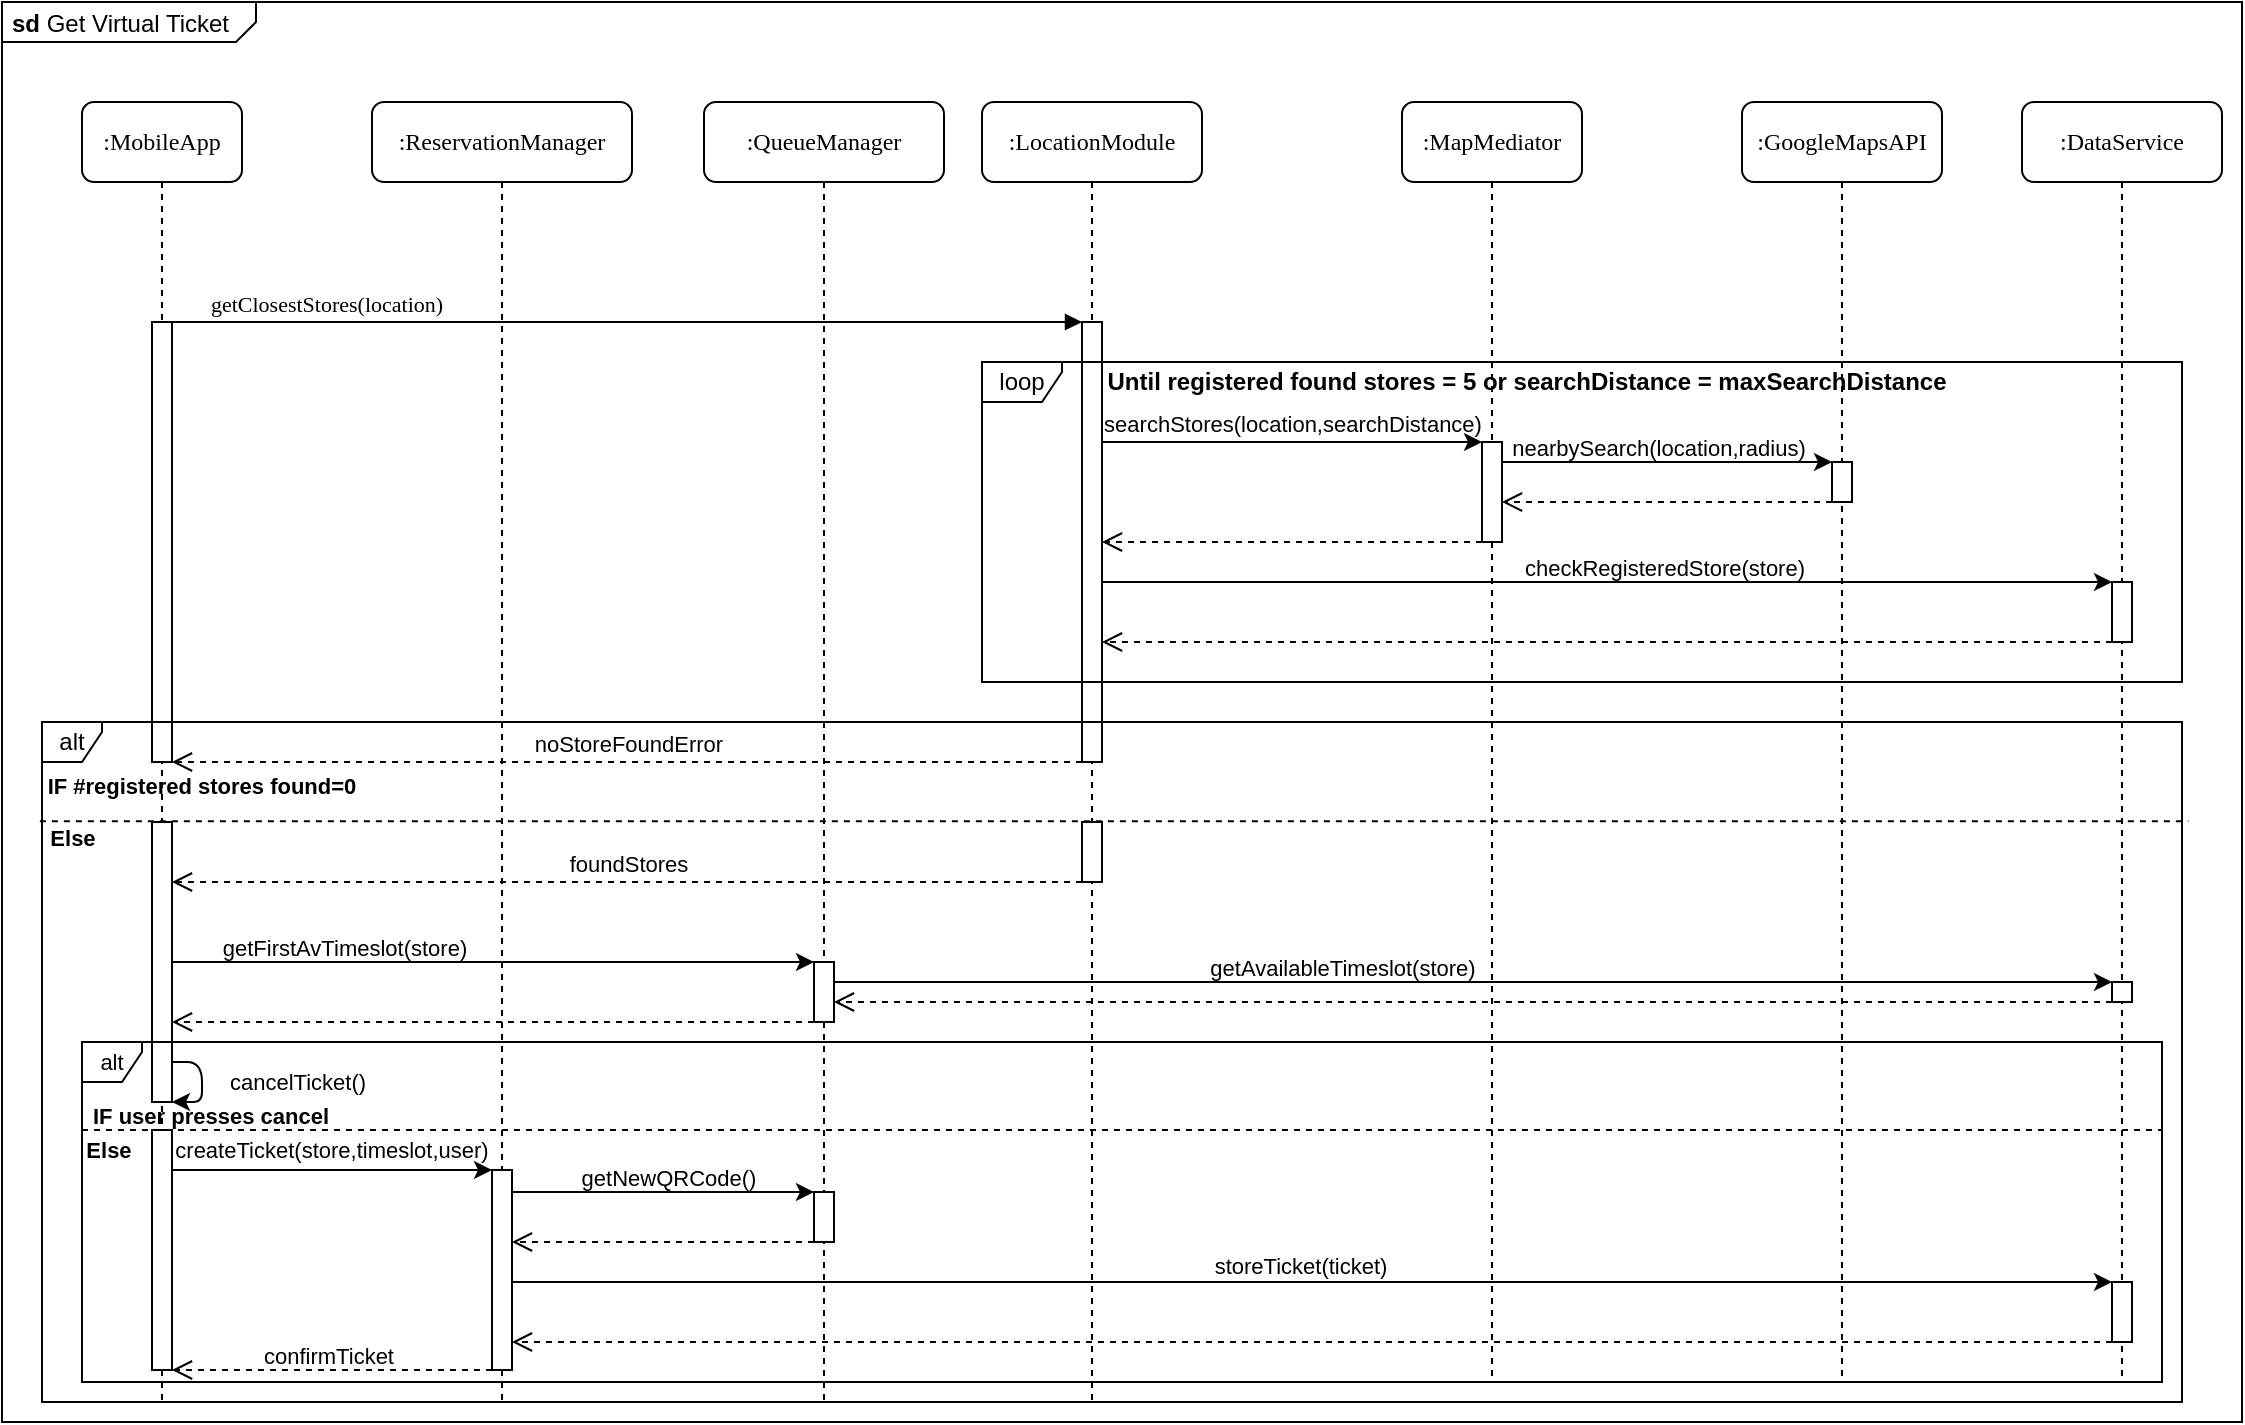 <mxfile version="14.1.8" type="device"><diagram name="Page-1" id="13e1069c-82ec-6db2-03f1-153e76fe0fe0"><mxGraphModel dx="2305" dy="696" grid="1" gridSize="10" guides="1" tooltips="1" connect="1" arrows="1" fold="1" page="1" pageScale="1" pageWidth="1100" pageHeight="850" background="#ffffff" math="0" shadow="0"><root><mxCell id="0"/><mxCell id="1" parent="0"/><mxCell id="2BaxftpiBd9OJ2vIf-sX-2" value="&lt;p style=&quot;margin: 0px ; margin-top: 4px ; margin-left: 5px ; text-align: left&quot;&gt;&lt;b&gt;sd&lt;/b&gt;&amp;nbsp;Get Virtual Ticket&lt;/p&gt;" style="html=1;shape=mxgraph.sysml.package;overflow=fill;labelX=127.74;align=left;spacingLeft=5;verticalAlign=top;spacingTop=-3;" parent="1" vertex="1"><mxGeometry x="-10" y="30" width="1120" height="710" as="geometry"/></mxCell><mxCell id="Kjj-f9gz36GSLxjsLu7W-49" value="" style="endArrow=none;dashed=1;html=1;fontSize=11;exitX=0;exitY=0;exitDx=0;exitDy=0;" parent="1" edge="1"><mxGeometry width="50" height="50" relative="1" as="geometry"><mxPoint x="30" y="594" as="sourcePoint"/><mxPoint x="1070" y="594" as="targetPoint"/></mxGeometry></mxCell><mxCell id="7baba1c4bc27f4b0-2" value=":ReservationManager" style="shape=umlLifeline;perimeter=lifelinePerimeter;whiteSpace=wrap;html=1;container=1;collapsible=0;recursiveResize=0;outlineConnect=0;rounded=1;shadow=0;comic=0;labelBackgroundColor=none;strokeWidth=1;fontFamily=Verdana;fontSize=12;align=center;" parent="1" vertex="1"><mxGeometry x="175" y="80" width="130" height="650" as="geometry"/></mxCell><mxCell id="Kjj-f9gz36GSLxjsLu7W-51" value="" style="html=1;points=[];perimeter=orthogonalPerimeter;rounded=0;shadow=0;comic=0;labelBackgroundColor=none;strokeWidth=1;fontFamily=Verdana;fontSize=12;align=center;" parent="7baba1c4bc27f4b0-2" vertex="1"><mxGeometry x="60" y="534" width="10" height="100" as="geometry"/></mxCell><mxCell id="7baba1c4bc27f4b0-3" value=":QueueManager" style="shape=umlLifeline;perimeter=lifelinePerimeter;whiteSpace=wrap;html=1;container=1;collapsible=0;recursiveResize=0;outlineConnect=0;rounded=1;shadow=0;comic=0;labelBackgroundColor=none;strokeWidth=1;fontFamily=Verdana;fontSize=12;align=center;" parent="1" vertex="1"><mxGeometry x="341" y="80" width="120" height="650" as="geometry"/></mxCell><mxCell id="Kjj-f9gz36GSLxjsLu7W-35" value="" style="html=1;points=[];perimeter=orthogonalPerimeter;rounded=0;shadow=0;comic=0;labelBackgroundColor=none;strokeWidth=1;fontFamily=Verdana;fontSize=12;align=center;" parent="7baba1c4bc27f4b0-3" vertex="1"><mxGeometry x="55" y="430" width="10" height="30" as="geometry"/></mxCell><mxCell id="Kjj-f9gz36GSLxjsLu7W-53" value="" style="html=1;points=[];perimeter=orthogonalPerimeter;rounded=0;shadow=0;comic=0;labelBackgroundColor=none;strokeWidth=1;fontFamily=Verdana;fontSize=12;align=center;" parent="7baba1c4bc27f4b0-3" vertex="1"><mxGeometry x="55" y="545" width="10" height="25" as="geometry"/></mxCell><mxCell id="7baba1c4bc27f4b0-4" value=":LocationModule" style="shape=umlLifeline;perimeter=lifelinePerimeter;whiteSpace=wrap;html=1;container=1;collapsible=0;recursiveResize=0;outlineConnect=0;rounded=1;shadow=0;comic=0;labelBackgroundColor=none;strokeWidth=1;fontFamily=Verdana;fontSize=12;align=center;" parent="1" vertex="1"><mxGeometry x="480" y="80" width="110" height="650" as="geometry"/></mxCell><mxCell id="Kjj-f9gz36GSLxjsLu7W-1" value="" style="html=1;points=[];perimeter=orthogonalPerimeter;rounded=0;shadow=0;comic=0;labelBackgroundColor=none;strokeWidth=1;fontFamily=Verdana;fontSize=12;align=center;" parent="7baba1c4bc27f4b0-4" vertex="1"><mxGeometry x="50" y="110" width="10" height="220" as="geometry"/></mxCell><mxCell id="7j1PJ6Efpl6VkVRw9Cbf-1" value="" style="html=1;points=[];perimeter=orthogonalPerimeter;rounded=0;shadow=0;comic=0;labelBackgroundColor=none;strokeWidth=1;fontFamily=Verdana;fontSize=12;align=center;" parent="7baba1c4bc27f4b0-4" vertex="1"><mxGeometry x="50" y="360" width="10" height="30" as="geometry"/></mxCell><mxCell id="7baba1c4bc27f4b0-5" value=":MapMediator" style="shape=umlLifeline;perimeter=lifelinePerimeter;whiteSpace=wrap;html=1;container=1;collapsible=0;recursiveResize=0;outlineConnect=0;rounded=1;shadow=0;comic=0;labelBackgroundColor=none;strokeWidth=1;fontFamily=Verdana;fontSize=12;align=center;" parent="1" vertex="1"><mxGeometry x="690" y="80" width="90" height="640" as="geometry"/></mxCell><mxCell id="Kjj-f9gz36GSLxjsLu7W-6" value="" style="html=1;points=[];perimeter=orthogonalPerimeter;rounded=0;shadow=0;comic=0;labelBackgroundColor=none;strokeWidth=1;fontFamily=Verdana;fontSize=12;align=center;" parent="7baba1c4bc27f4b0-5" vertex="1"><mxGeometry x="40" y="170" width="10" height="50" as="geometry"/></mxCell><mxCell id="7baba1c4bc27f4b0-6" value=":GoogleMapsAPI" style="shape=umlLifeline;perimeter=lifelinePerimeter;whiteSpace=wrap;html=1;container=1;collapsible=0;recursiveResize=0;outlineConnect=0;rounded=1;shadow=0;comic=0;labelBackgroundColor=none;strokeWidth=1;fontFamily=Verdana;fontSize=12;align=center;" parent="1" vertex="1"><mxGeometry x="860" y="80" width="100" height="640" as="geometry"/></mxCell><mxCell id="Kjj-f9gz36GSLxjsLu7W-9" value="" style="html=1;points=[];perimeter=orthogonalPerimeter;rounded=0;shadow=0;comic=0;labelBackgroundColor=none;strokeWidth=1;fontFamily=Verdana;fontSize=12;align=center;" parent="7baba1c4bc27f4b0-6" vertex="1"><mxGeometry x="45" y="180" width="10" height="20" as="geometry"/></mxCell><mxCell id="7baba1c4bc27f4b0-7" value=":DataService" style="shape=umlLifeline;perimeter=lifelinePerimeter;whiteSpace=wrap;html=1;container=1;collapsible=0;recursiveResize=0;outlineConnect=0;rounded=1;shadow=0;comic=0;labelBackgroundColor=none;strokeWidth=1;fontFamily=Verdana;fontSize=12;align=center;" parent="1" vertex="1"><mxGeometry x="1000" y="80" width="100" height="640" as="geometry"/></mxCell><mxCell id="Kjj-f9gz36GSLxjsLu7W-15" value="" style="html=1;points=[];perimeter=orthogonalPerimeter;rounded=0;shadow=0;comic=0;labelBackgroundColor=none;strokeWidth=1;fontFamily=Verdana;fontSize=12;align=center;" parent="7baba1c4bc27f4b0-7" vertex="1"><mxGeometry x="45" y="240" width="10" height="30" as="geometry"/></mxCell><mxCell id="Kjj-f9gz36GSLxjsLu7W-75" value="" style="html=1;points=[];perimeter=orthogonalPerimeter;rounded=0;shadow=0;comic=0;labelBackgroundColor=none;strokeWidth=1;fontFamily=Verdana;fontSize=12;align=center;" parent="7baba1c4bc27f4b0-7" vertex="1"><mxGeometry x="45" y="440" width="10" height="10" as="geometry"/></mxCell><mxCell id="7baba1c4bc27f4b0-8" value=":MobileApp" style="shape=umlLifeline;perimeter=lifelinePerimeter;whiteSpace=wrap;html=1;container=1;collapsible=0;recursiveResize=0;outlineConnect=0;rounded=1;shadow=0;comic=0;labelBackgroundColor=none;strokeWidth=1;fontFamily=Verdana;fontSize=12;align=center;" parent="1" vertex="1"><mxGeometry x="30" y="80" width="80" height="650" as="geometry"/></mxCell><mxCell id="7baba1c4bc27f4b0-9" value="" style="html=1;points=[];perimeter=orthogonalPerimeter;rounded=0;shadow=0;comic=0;labelBackgroundColor=none;strokeWidth=1;fontFamily=Verdana;fontSize=12;align=center;" parent="7baba1c4bc27f4b0-8" vertex="1"><mxGeometry x="35" y="110" width="10" height="220" as="geometry"/></mxCell><mxCell id="Kjj-f9gz36GSLxjsLu7W-30" value="" style="html=1;points=[];perimeter=orthogonalPerimeter;rounded=0;shadow=0;comic=0;labelBackgroundColor=none;strokeWidth=1;fontFamily=Verdana;fontSize=12;align=center;" parent="7baba1c4bc27f4b0-8" vertex="1"><mxGeometry x="35" y="360" width="10" height="140" as="geometry"/></mxCell><mxCell id="Kjj-f9gz36GSLxjsLu7W-52" value="" style="html=1;points=[];perimeter=orthogonalPerimeter;rounded=0;shadow=0;comic=0;labelBackgroundColor=none;strokeWidth=1;fontFamily=Verdana;fontSize=12;align=center;" parent="7baba1c4bc27f4b0-8" vertex="1"><mxGeometry x="35" y="514" width="10" height="120" as="geometry"/></mxCell><mxCell id="7j1PJ6Efpl6VkVRw9Cbf-2" value="" style="endArrow=classic;html=1;" parent="7baba1c4bc27f4b0-8" edge="1"><mxGeometry width="50" height="50" relative="1" as="geometry"><mxPoint x="45" y="480" as="sourcePoint"/><mxPoint x="45" y="500" as="targetPoint"/><Array as="points"><mxPoint x="60" y="480"/><mxPoint x="60" y="500"/></Array></mxGeometry></mxCell><mxCell id="7baba1c4bc27f4b0-14" value="getClosestStores(location)" style="html=1;verticalAlign=bottom;endArrow=block;labelBackgroundColor=none;fontFamily=Verdana;fontSize=11;edgeStyle=elbowEdgeStyle;elbow=vertical;" parent="1" source="7baba1c4bc27f4b0-9" target="Kjj-f9gz36GSLxjsLu7W-1" edge="1"><mxGeometry x="-0.663" relative="1" as="geometry"><mxPoint x="230" y="190" as="sourcePoint"/><mxPoint x="530" y="190" as="targetPoint"/><Array as="points"><mxPoint x="503" y="190"/><mxPoint x="653" y="200"/></Array><mxPoint as="offset"/></mxGeometry></mxCell><mxCell id="Kjj-f9gz36GSLxjsLu7W-4" value="Until registered found stores = 5 or searchDistance = maxSearchDistance" style="text;html=1;strokeColor=none;fillColor=none;align=center;verticalAlign=middle;whiteSpace=wrap;rounded=0;fontStyle=1" parent="1" vertex="1"><mxGeometry x="530" y="210" width="445" height="20" as="geometry"/></mxCell><mxCell id="Kjj-f9gz36GSLxjsLu7W-7" style="edgeStyle=orthogonalEdgeStyle;rounded=0;orthogonalLoop=1;jettySize=auto;html=1;" parent="1" source="Kjj-f9gz36GSLxjsLu7W-1" target="Kjj-f9gz36GSLxjsLu7W-6" edge="1"><mxGeometry relative="1" as="geometry"><Array as="points"><mxPoint x="600" y="250"/><mxPoint x="600" y="250"/></Array></mxGeometry></mxCell><mxCell id="Kjj-f9gz36GSLxjsLu7W-8" value="searchStores(location,searchDistance)" style="edgeLabel;html=1;align=center;verticalAlign=middle;resizable=0;points=[];labelBackgroundColor=none;fontSize=11;" parent="Kjj-f9gz36GSLxjsLu7W-7" vertex="1" connectable="0"><mxGeometry x="0.333" y="-1" relative="1" as="geometry"><mxPoint x="-31.33" y="-10" as="offset"/></mxGeometry></mxCell><mxCell id="Kjj-f9gz36GSLxjsLu7W-10" style="edgeStyle=orthogonalEdgeStyle;rounded=0;orthogonalLoop=1;jettySize=auto;html=1;" parent="1" source="Kjj-f9gz36GSLxjsLu7W-6" target="Kjj-f9gz36GSLxjsLu7W-9" edge="1"><mxGeometry relative="1" as="geometry"><Array as="points"><mxPoint x="840" y="260"/><mxPoint x="840" y="260"/></Array></mxGeometry></mxCell><mxCell id="Kjj-f9gz36GSLxjsLu7W-11" value="nearbySearch(location,radius)" style="edgeLabel;html=1;align=center;verticalAlign=middle;resizable=0;points=[];labelBackgroundColor=none;fontSize=11;" parent="Kjj-f9gz36GSLxjsLu7W-10" vertex="1" connectable="0"><mxGeometry x="-0.22" y="-1" relative="1" as="geometry"><mxPoint x="13.17" y="-8" as="offset"/></mxGeometry></mxCell><mxCell id="Kjj-f9gz36GSLxjsLu7W-12" value="" style="html=1;verticalAlign=bottom;endArrow=open;dashed=1;endSize=8;" parent="1" source="Kjj-f9gz36GSLxjsLu7W-9" target="Kjj-f9gz36GSLxjsLu7W-6" edge="1"><mxGeometry relative="1" as="geometry"><mxPoint x="850" y="280" as="sourcePoint"/><mxPoint x="770" y="280" as="targetPoint"/><Array as="points"><mxPoint x="840" y="280"/></Array></mxGeometry></mxCell><mxCell id="Kjj-f9gz36GSLxjsLu7W-13" value="" style="html=1;verticalAlign=bottom;endArrow=open;dashed=1;endSize=8;" parent="1" source="Kjj-f9gz36GSLxjsLu7W-6" target="Kjj-f9gz36GSLxjsLu7W-1" edge="1"><mxGeometry relative="1" as="geometry"><mxPoint x="710" y="300" as="sourcePoint"/><mxPoint x="630" y="300" as="targetPoint"/><Array as="points"><mxPoint x="640" y="300"/></Array></mxGeometry></mxCell><mxCell id="Kjj-f9gz36GSLxjsLu7W-16" style="edgeStyle=orthogonalEdgeStyle;rounded=0;orthogonalLoop=1;jettySize=auto;html=1;" parent="1" source="Kjj-f9gz36GSLxjsLu7W-1" target="Kjj-f9gz36GSLxjsLu7W-15" edge="1"><mxGeometry relative="1" as="geometry"><Array as="points"><mxPoint x="790" y="320"/><mxPoint x="790" y="320"/></Array></mxGeometry></mxCell><mxCell id="Kjj-f9gz36GSLxjsLu7W-17" value="checkRegisteredStore(store)" style="edgeLabel;html=1;align=center;verticalAlign=middle;resizable=0;points=[];labelBackgroundColor=none;fontSize=11;" parent="Kjj-f9gz36GSLxjsLu7W-16" vertex="1" connectable="0"><mxGeometry x="0.025" relative="1" as="geometry"><mxPoint x="21.38" y="-7" as="offset"/></mxGeometry></mxCell><mxCell id="Kjj-f9gz36GSLxjsLu7W-18" value="" style="html=1;verticalAlign=bottom;endArrow=open;dashed=1;endSize=8;" parent="1" edge="1"><mxGeometry relative="1" as="geometry"><mxPoint x="1045" y="350" as="sourcePoint"/><mxPoint x="540" y="350" as="targetPoint"/><Array as="points"><mxPoint x="880" y="350"/><mxPoint x="820" y="350"/><mxPoint x="700" y="350"/></Array></mxGeometry></mxCell><mxCell id="Kjj-f9gz36GSLxjsLu7W-20" value="IF #registered stores found=0" style="text;html=1;strokeColor=none;fillColor=none;align=center;verticalAlign=middle;whiteSpace=wrap;rounded=0;labelBackgroundColor=none;fontStyle=1;fontSize=11;" parent="1" vertex="1"><mxGeometry x="11" y="410" width="158" height="23" as="geometry"/></mxCell><mxCell id="Kjj-f9gz36GSLxjsLu7W-23" value="noStoreFoundError" style="html=1;verticalAlign=bottom;endArrow=open;dashed=1;endSize=8;fontSize=11;labelBackgroundColor=none;" parent="1" source="Kjj-f9gz36GSLxjsLu7W-1" target="7baba1c4bc27f4b0-9" edge="1"><mxGeometry relative="1" as="geometry"><mxPoint x="220" y="410" as="sourcePoint"/><mxPoint x="100" y="446.58" as="targetPoint"/><Array as="points"><mxPoint x="160" y="410"/></Array></mxGeometry></mxCell><mxCell id="Kjj-f9gz36GSLxjsLu7W-24" value="" style="endArrow=none;dashed=1;html=1;fontSize=11;exitX=-0.001;exitY=0.146;exitDx=0;exitDy=0;exitPerimeter=0;entryX=1.003;entryY=0.146;entryDx=0;entryDy=0;entryPerimeter=0;" parent="1" source="Kjj-f9gz36GSLxjsLu7W-19" target="Kjj-f9gz36GSLxjsLu7W-19" edge="1"><mxGeometry width="50" height="50" relative="1" as="geometry"><mxPoint x="410" y="520" as="sourcePoint"/><mxPoint x="460" y="470" as="targetPoint"/></mxGeometry></mxCell><mxCell id="Kjj-f9gz36GSLxjsLu7W-25" value="Else" style="text;html=1;strokeColor=none;fillColor=none;align=center;verticalAlign=middle;whiteSpace=wrap;rounded=0;labelBackgroundColor=none;fontStyle=1;fontSize=11;" parent="1" vertex="1"><mxGeometry x="11" y="441" width="29" height="13" as="geometry"/></mxCell><mxCell id="Kjj-f9gz36GSLxjsLu7W-28" value="foundStores" style="html=1;verticalAlign=bottom;endArrow=open;dashed=1;endSize=8;fontSize=11;labelBackgroundColor=none;" parent="1" source="7j1PJ6Efpl6VkVRw9Cbf-1" target="Kjj-f9gz36GSLxjsLu7W-30" edge="1"><mxGeometry relative="1" as="geometry"><mxPoint x="220" y="480" as="sourcePoint"/><mxPoint x="170" y="480" as="targetPoint"/><Array as="points"><mxPoint x="340" y="470"/><mxPoint x="160" y="470"/></Array></mxGeometry></mxCell><mxCell id="Kjj-f9gz36GSLxjsLu7W-36" style="edgeStyle=orthogonalEdgeStyle;rounded=0;orthogonalLoop=1;jettySize=auto;html=1;fontSize=11;" parent="1" source="Kjj-f9gz36GSLxjsLu7W-30" target="Kjj-f9gz36GSLxjsLu7W-35" edge="1"><mxGeometry relative="1" as="geometry"><mxPoint x="230" y="510" as="sourcePoint"/><Array as="points"><mxPoint x="320" y="510"/><mxPoint x="320" y="510"/></Array></mxGeometry></mxCell><mxCell id="Kjj-f9gz36GSLxjsLu7W-37" value="getFirstAvTimeslot(store)" style="edgeLabel;html=1;align=center;verticalAlign=middle;resizable=0;points=[];fontSize=11;labelBackgroundColor=none;" parent="Kjj-f9gz36GSLxjsLu7W-36" vertex="1" connectable="0"><mxGeometry x="0.132" y="-1" relative="1" as="geometry"><mxPoint x="-95.83" y="-8" as="offset"/></mxGeometry></mxCell><mxCell id="Kjj-f9gz36GSLxjsLu7W-38" value="" style="html=1;verticalAlign=bottom;endArrow=open;dashed=1;endSize=8;fontSize=11;" parent="1" source="Kjj-f9gz36GSLxjsLu7W-35" target="Kjj-f9gz36GSLxjsLu7W-30" edge="1"><mxGeometry relative="1" as="geometry"><mxPoint x="395.0" y="530" as="sourcePoint"/><mxPoint x="230" y="540" as="targetPoint"/><Array as="points"><mxPoint x="325" y="540"/></Array></mxGeometry></mxCell><mxCell id="Kjj-f9gz36GSLxjsLu7W-41" value="IF user presses cancel" style="text;html=1;strokeColor=none;fillColor=none;align=center;verticalAlign=middle;whiteSpace=wrap;rounded=0;labelBackgroundColor=none;fontStyle=1;fontSize=11;" parent="1" vertex="1"><mxGeometry x="29" y="580" width="131" height="13" as="geometry"/></mxCell><mxCell id="Kjj-f9gz36GSLxjsLu7W-50" value="Else" style="text;html=1;strokeColor=none;fillColor=none;align=center;verticalAlign=middle;whiteSpace=wrap;rounded=0;labelBackgroundColor=none;fontStyle=1;fontSize=11;" parent="1" vertex="1"><mxGeometry x="30" y="597" width="27" height="13" as="geometry"/></mxCell><mxCell id="Kjj-f9gz36GSLxjsLu7W-54" style="edgeStyle=orthogonalEdgeStyle;rounded=0;orthogonalLoop=1;jettySize=auto;html=1;fontSize=11;" parent="1" source="Kjj-f9gz36GSLxjsLu7W-51" target="Kjj-f9gz36GSLxjsLu7W-53" edge="1"><mxGeometry relative="1" as="geometry"><Array as="points"><mxPoint x="310" y="625"/><mxPoint x="310" y="625"/></Array></mxGeometry></mxCell><mxCell id="Kjj-f9gz36GSLxjsLu7W-58" value="getNewQRCode()" style="edgeLabel;html=1;align=center;verticalAlign=middle;resizable=0;points=[];fontSize=11;labelBackgroundColor=none;" parent="Kjj-f9gz36GSLxjsLu7W-54" vertex="1" connectable="0"><mxGeometry x="0.131" y="-1" relative="1" as="geometry"><mxPoint x="-8.14" y="-8.53" as="offset"/></mxGeometry></mxCell><mxCell id="Kjj-f9gz36GSLxjsLu7W-59" value="" style="html=1;verticalAlign=bottom;endArrow=open;dashed=1;endSize=8;fontSize=11;" parent="1" source="Kjj-f9gz36GSLxjsLu7W-53" target="Kjj-f9gz36GSLxjsLu7W-51" edge="1"><mxGeometry relative="1" as="geometry"><mxPoint x="385" y="640" as="sourcePoint"/><mxPoint x="250" y="640" as="targetPoint"/><Array as="points"><mxPoint x="350" y="650"/></Array></mxGeometry></mxCell><mxCell id="Kjj-f9gz36GSLxjsLu7W-68" value="" style="html=1;points=[];perimeter=orthogonalPerimeter;rounded=0;shadow=0;comic=0;labelBackgroundColor=none;strokeWidth=1;fontFamily=Verdana;fontSize=12;align=center;" parent="1" vertex="1"><mxGeometry x="1045" y="670" width="10" height="30" as="geometry"/></mxCell><mxCell id="Kjj-f9gz36GSLxjsLu7W-69" style="edgeStyle=orthogonalEdgeStyle;rounded=0;orthogonalLoop=1;jettySize=auto;html=1;fontSize=10;" parent="1" source="Kjj-f9gz36GSLxjsLu7W-51" target="Kjj-f9gz36GSLxjsLu7W-68" edge="1"><mxGeometry relative="1" as="geometry"><Array as="points"><mxPoint x="650" y="670"/><mxPoint x="650" y="670"/></Array></mxGeometry></mxCell><mxCell id="Kjj-f9gz36GSLxjsLu7W-73" value="storeTicket(ticket)" style="edgeLabel;html=1;align=center;verticalAlign=middle;resizable=0;points=[];fontSize=11;labelBackgroundColor=none;" parent="Kjj-f9gz36GSLxjsLu7W-69" vertex="1" connectable="0"><mxGeometry x="-0.118" y="-3" relative="1" as="geometry"><mxPoint x="41" y="-11" as="offset"/></mxGeometry></mxCell><mxCell id="Kjj-f9gz36GSLxjsLu7W-70" value="" style="html=1;verticalAlign=bottom;endArrow=open;dashed=1;endSize=8;fontSize=11;" parent="1" source="Kjj-f9gz36GSLxjsLu7W-68" target="Kjj-f9gz36GSLxjsLu7W-51" edge="1"><mxGeometry relative="1" as="geometry"><mxPoint x="445" y="700" as="sourcePoint"/><mxPoint x="310" y="700" as="targetPoint"/><Array as="points"><mxPoint x="410" y="700"/></Array></mxGeometry></mxCell><mxCell id="Kjj-f9gz36GSLxjsLu7W-71" value="" style="html=1;verticalAlign=bottom;endArrow=open;dashed=1;endSize=8;fontSize=11;" parent="1" source="Kjj-f9gz36GSLxjsLu7W-51" target="Kjj-f9gz36GSLxjsLu7W-52" edge="1"><mxGeometry relative="1" as="geometry"><mxPoint x="220.0" y="714" as="sourcePoint"/><mxPoint x="85" y="714" as="targetPoint"/><Array as="points"><mxPoint x="190" y="714"/></Array></mxGeometry></mxCell><mxCell id="Kjj-f9gz36GSLxjsLu7W-72" value="confirmTicket" style="edgeLabel;html=1;align=center;verticalAlign=middle;resizable=0;points=[];fontSize=11;labelBackgroundColor=none;" parent="Kjj-f9gz36GSLxjsLu7W-71" vertex="1" connectable="0"><mxGeometry x="0.076" y="2" relative="1" as="geometry"><mxPoint x="4" y="-9" as="offset"/></mxGeometry></mxCell><mxCell id="Kjj-f9gz36GSLxjsLu7W-76" style="edgeStyle=orthogonalEdgeStyle;rounded=0;orthogonalLoop=1;jettySize=auto;html=1;fontSize=10;" parent="1" source="Kjj-f9gz36GSLxjsLu7W-35" target="Kjj-f9gz36GSLxjsLu7W-75" edge="1"><mxGeometry relative="1" as="geometry"><Array as="points"><mxPoint x="730" y="520"/><mxPoint x="730" y="520"/></Array></mxGeometry></mxCell><mxCell id="Kjj-f9gz36GSLxjsLu7W-77" value="getAvailableTimeslot(store)" style="edgeLabel;html=1;align=center;verticalAlign=middle;resizable=0;points=[];fontSize=11;labelBackgroundColor=none;" parent="Kjj-f9gz36GSLxjsLu7W-76" vertex="1" connectable="0"><mxGeometry x="-0.144" y="3" relative="1" as="geometry"><mxPoint x="-20" y="-4" as="offset"/></mxGeometry></mxCell><mxCell id="Kjj-f9gz36GSLxjsLu7W-78" value="" style="html=1;verticalAlign=bottom;endArrow=open;dashed=1;endSize=8;" parent="1" source="Kjj-f9gz36GSLxjsLu7W-75" target="Kjj-f9gz36GSLxjsLu7W-35" edge="1"><mxGeometry relative="1" as="geometry"><mxPoint x="1015" y="540" as="sourcePoint"/><mxPoint x="510" y="540" as="targetPoint"/><Array as="points"><mxPoint x="670" y="530"/></Array></mxGeometry></mxCell><mxCell id="7j1PJ6Efpl6VkVRw9Cbf-5" value="&lt;font style=&quot;font-size: 11px&quot;&gt;cancelTicket()&lt;/font&gt;" style="text;html=1;strokeColor=none;fillColor=none;align=center;verticalAlign=middle;whiteSpace=wrap;rounded=0;" parent="1" vertex="1"><mxGeometry x="103" y="560" width="70" height="20" as="geometry"/></mxCell><mxCell id="7j1PJ6Efpl6VkVRw9Cbf-7" value="" style="endArrow=classic;html=1;" parent="1" source="Kjj-f9gz36GSLxjsLu7W-52" target="Kjj-f9gz36GSLxjsLu7W-51" edge="1"><mxGeometry width="50" height="50" relative="1" as="geometry"><mxPoint x="280" y="660" as="sourcePoint"/><mxPoint x="330" y="610" as="targetPoint"/><Array as="points"><mxPoint x="150" y="614"/></Array></mxGeometry></mxCell><mxCell id="7j1PJ6Efpl6VkVRw9Cbf-8" value="&lt;font style=&quot;font-size: 11px&quot;&gt;createTicket(store,timeslot,user)&lt;/font&gt;" style="text;html=1;strokeColor=none;fillColor=none;align=center;verticalAlign=middle;whiteSpace=wrap;rounded=0;" parent="1" vertex="1"><mxGeometry x="85" y="600" width="140" height="7" as="geometry"/></mxCell><mxCell id="Kjj-f9gz36GSLxjsLu7W-3" value="loop" style="shape=umlFrame;whiteSpace=wrap;html=1;fontSize=12;width=40;height=20;" parent="1" vertex="1"><mxGeometry x="480" y="210" width="600" height="160" as="geometry"/></mxCell><mxCell id="Kjj-f9gz36GSLxjsLu7W-40" value="alt" style="shape=umlFrame;whiteSpace=wrap;html=1;labelBackgroundColor=none;fontSize=11;width=30;height=20;" parent="1" vertex="1"><mxGeometry x="30" y="550" width="1040" height="170" as="geometry"/></mxCell><mxCell id="Kjj-f9gz36GSLxjsLu7W-19" value="alt" style="shape=umlFrame;whiteSpace=wrap;html=1;labelBackgroundColor=none;width=30;height=20;" parent="1" vertex="1"><mxGeometry x="10" y="390" width="1070" height="340" as="geometry"/></mxCell></root></mxGraphModel></diagram></mxfile>